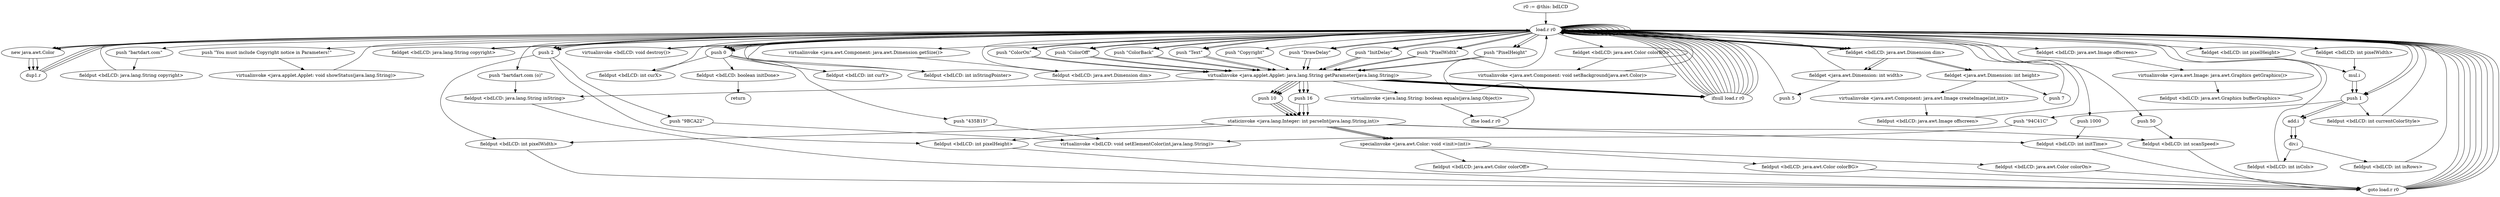 digraph "" {
    "r0 := @this: bdLCD"
    "load.r r0"
    "r0 := @this: bdLCD"->"load.r r0";
    "push \"ColorOn\""
    "load.r r0"->"push \"ColorOn\"";
    "virtualinvoke <java.applet.Applet: java.lang.String getParameter(java.lang.String)>"
    "push \"ColorOn\""->"virtualinvoke <java.applet.Applet: java.lang.String getParameter(java.lang.String)>";
    "ifnull load.r r0"
    "virtualinvoke <java.applet.Applet: java.lang.String getParameter(java.lang.String)>"->"ifnull load.r r0";
    "ifnull load.r r0"->"load.r r0";
    "new java.awt.Color"
    "load.r r0"->"new java.awt.Color";
    "dup1.r"
    "new java.awt.Color"->"dup1.r";
    "dup1.r"->"load.r r0";
    "load.r r0"->"push \"ColorOn\"";
    "push \"ColorOn\""->"virtualinvoke <java.applet.Applet: java.lang.String getParameter(java.lang.String)>";
    "push 16"
    "virtualinvoke <java.applet.Applet: java.lang.String getParameter(java.lang.String)>"->"push 16";
    "staticinvoke <java.lang.Integer: int parseInt(java.lang.String,int)>"
    "push 16"->"staticinvoke <java.lang.Integer: int parseInt(java.lang.String,int)>";
    "specialinvoke <java.awt.Color: void <init>(int)>"
    "staticinvoke <java.lang.Integer: int parseInt(java.lang.String,int)>"->"specialinvoke <java.awt.Color: void <init>(int)>";
    "fieldput <bdLCD: java.awt.Color colorOn>"
    "specialinvoke <java.awt.Color: void <init>(int)>"->"fieldput <bdLCD: java.awt.Color colorOn>";
    "goto load.r r0"
    "fieldput <bdLCD: java.awt.Color colorOn>"->"goto load.r r0";
    "goto load.r r0"->"load.r r0";
    "push \"ColorOff\""
    "load.r r0"->"push \"ColorOff\"";
    "push \"ColorOff\""->"virtualinvoke <java.applet.Applet: java.lang.String getParameter(java.lang.String)>";
    "virtualinvoke <java.applet.Applet: java.lang.String getParameter(java.lang.String)>"->"ifnull load.r r0";
    "ifnull load.r r0"->"load.r r0";
    "load.r r0"->"new java.awt.Color";
    "new java.awt.Color"->"dup1.r";
    "dup1.r"->"load.r r0";
    "load.r r0"->"push \"ColorOff\"";
    "push \"ColorOff\""->"virtualinvoke <java.applet.Applet: java.lang.String getParameter(java.lang.String)>";
    "virtualinvoke <java.applet.Applet: java.lang.String getParameter(java.lang.String)>"->"push 16";
    "push 16"->"staticinvoke <java.lang.Integer: int parseInt(java.lang.String,int)>";
    "staticinvoke <java.lang.Integer: int parseInt(java.lang.String,int)>"->"specialinvoke <java.awt.Color: void <init>(int)>";
    "fieldput <bdLCD: java.awt.Color colorOff>"
    "specialinvoke <java.awt.Color: void <init>(int)>"->"fieldput <bdLCD: java.awt.Color colorOff>";
    "fieldput <bdLCD: java.awt.Color colorOff>"->"goto load.r r0";
    "goto load.r r0"->"load.r r0";
    "push \"ColorBack\""
    "load.r r0"->"push \"ColorBack\"";
    "push \"ColorBack\""->"virtualinvoke <java.applet.Applet: java.lang.String getParameter(java.lang.String)>";
    "virtualinvoke <java.applet.Applet: java.lang.String getParameter(java.lang.String)>"->"ifnull load.r r0";
    "ifnull load.r r0"->"load.r r0";
    "load.r r0"->"new java.awt.Color";
    "new java.awt.Color"->"dup1.r";
    "dup1.r"->"load.r r0";
    "load.r r0"->"push \"ColorBack\"";
    "push \"ColorBack\""->"virtualinvoke <java.applet.Applet: java.lang.String getParameter(java.lang.String)>";
    "virtualinvoke <java.applet.Applet: java.lang.String getParameter(java.lang.String)>"->"push 16";
    "push 16"->"staticinvoke <java.lang.Integer: int parseInt(java.lang.String,int)>";
    "staticinvoke <java.lang.Integer: int parseInt(java.lang.String,int)>"->"specialinvoke <java.awt.Color: void <init>(int)>";
    "fieldput <bdLCD: java.awt.Color colorBG>"
    "specialinvoke <java.awt.Color: void <init>(int)>"->"fieldput <bdLCD: java.awt.Color colorBG>";
    "fieldput <bdLCD: java.awt.Color colorBG>"->"goto load.r r0";
    "goto load.r r0"->"load.r r0";
    "push \"Text\""
    "load.r r0"->"push \"Text\"";
    "push \"Text\""->"virtualinvoke <java.applet.Applet: java.lang.String getParameter(java.lang.String)>";
    "virtualinvoke <java.applet.Applet: java.lang.String getParameter(java.lang.String)>"->"ifnull load.r r0";
    "ifnull load.r r0"->"load.r r0";
    "load.r r0"->"load.r r0";
    "load.r r0"->"push \"Text\"";
    "push \"Text\""->"virtualinvoke <java.applet.Applet: java.lang.String getParameter(java.lang.String)>";
    "fieldput <bdLCD: java.lang.String inString>"
    "virtualinvoke <java.applet.Applet: java.lang.String getParameter(java.lang.String)>"->"fieldput <bdLCD: java.lang.String inString>";
    "fieldput <bdLCD: java.lang.String inString>"->"goto load.r r0";
    "goto load.r r0"->"load.r r0";
    "push \"bartdart.com\""
    "load.r r0"->"push \"bartdart.com\"";
    "fieldput <bdLCD: java.lang.String copyright>"
    "push \"bartdart.com\""->"fieldput <bdLCD: java.lang.String copyright>";
    "fieldput <bdLCD: java.lang.String copyright>"->"load.r r0";
    "fieldget <bdLCD: java.lang.String copyright>"
    "load.r r0"->"fieldget <bdLCD: java.lang.String copyright>";
    "fieldget <bdLCD: java.lang.String copyright>"->"load.r r0";
    "push \"Copyright\""
    "load.r r0"->"push \"Copyright\"";
    "push \"Copyright\""->"virtualinvoke <java.applet.Applet: java.lang.String getParameter(java.lang.String)>";
    "virtualinvoke <java.lang.String: boolean equals(java.lang.Object)>"
    "virtualinvoke <java.applet.Applet: java.lang.String getParameter(java.lang.String)>"->"virtualinvoke <java.lang.String: boolean equals(java.lang.Object)>";
    "ifne load.r r0"
    "virtualinvoke <java.lang.String: boolean equals(java.lang.Object)>"->"ifne load.r r0";
    "ifne load.r r0"->"load.r r0";
    "push \"You must include Copyright notice in Parameters!\""
    "load.r r0"->"push \"You must include Copyright notice in Parameters!\"";
    "virtualinvoke <java.applet.Applet: void showStatus(java.lang.String)>"
    "push \"You must include Copyright notice in Parameters!\""->"virtualinvoke <java.applet.Applet: void showStatus(java.lang.String)>";
    "virtualinvoke <java.applet.Applet: void showStatus(java.lang.String)>"->"load.r r0";
    "virtualinvoke <bdLCD: void destroy()>"
    "load.r r0"->"virtualinvoke <bdLCD: void destroy()>";
    "virtualinvoke <bdLCD: void destroy()>"->"load.r r0";
    "push \"DrawDelay\""
    "load.r r0"->"push \"DrawDelay\"";
    "push \"DrawDelay\""->"virtualinvoke <java.applet.Applet: java.lang.String getParameter(java.lang.String)>";
    "virtualinvoke <java.applet.Applet: java.lang.String getParameter(java.lang.String)>"->"ifnull load.r r0";
    "ifnull load.r r0"->"load.r r0";
    "load.r r0"->"load.r r0";
    "load.r r0"->"push \"DrawDelay\"";
    "push \"DrawDelay\""->"virtualinvoke <java.applet.Applet: java.lang.String getParameter(java.lang.String)>";
    "push 10"
    "virtualinvoke <java.applet.Applet: java.lang.String getParameter(java.lang.String)>"->"push 10";
    "push 10"->"staticinvoke <java.lang.Integer: int parseInt(java.lang.String,int)>";
    "fieldput <bdLCD: int scanSpeed>"
    "staticinvoke <java.lang.Integer: int parseInt(java.lang.String,int)>"->"fieldput <bdLCD: int scanSpeed>";
    "fieldput <bdLCD: int scanSpeed>"->"goto load.r r0";
    "goto load.r r0"->"load.r r0";
    "push \"InitDelay\""
    "load.r r0"->"push \"InitDelay\"";
    "push \"InitDelay\""->"virtualinvoke <java.applet.Applet: java.lang.String getParameter(java.lang.String)>";
    "virtualinvoke <java.applet.Applet: java.lang.String getParameter(java.lang.String)>"->"ifnull load.r r0";
    "ifnull load.r r0"->"load.r r0";
    "load.r r0"->"load.r r0";
    "load.r r0"->"push \"InitDelay\"";
    "push \"InitDelay\""->"virtualinvoke <java.applet.Applet: java.lang.String getParameter(java.lang.String)>";
    "virtualinvoke <java.applet.Applet: java.lang.String getParameter(java.lang.String)>"->"push 10";
    "push 10"->"staticinvoke <java.lang.Integer: int parseInt(java.lang.String,int)>";
    "fieldput <bdLCD: int initTime>"
    "staticinvoke <java.lang.Integer: int parseInt(java.lang.String,int)>"->"fieldput <bdLCD: int initTime>";
    "fieldput <bdLCD: int initTime>"->"goto load.r r0";
    "goto load.r r0"->"load.r r0";
    "push \"PixelWidth\""
    "load.r r0"->"push \"PixelWidth\"";
    "push \"PixelWidth\""->"virtualinvoke <java.applet.Applet: java.lang.String getParameter(java.lang.String)>";
    "virtualinvoke <java.applet.Applet: java.lang.String getParameter(java.lang.String)>"->"ifnull load.r r0";
    "ifnull load.r r0"->"load.r r0";
    "load.r r0"->"load.r r0";
    "load.r r0"->"push \"PixelWidth\"";
    "push \"PixelWidth\""->"virtualinvoke <java.applet.Applet: java.lang.String getParameter(java.lang.String)>";
    "virtualinvoke <java.applet.Applet: java.lang.String getParameter(java.lang.String)>"->"push 10";
    "push 10"->"staticinvoke <java.lang.Integer: int parseInt(java.lang.String,int)>";
    "fieldput <bdLCD: int pixelWidth>"
    "staticinvoke <java.lang.Integer: int parseInt(java.lang.String,int)>"->"fieldput <bdLCD: int pixelWidth>";
    "fieldput <bdLCD: int pixelWidth>"->"goto load.r r0";
    "goto load.r r0"->"load.r r0";
    "push \"PixelHeight\""
    "load.r r0"->"push \"PixelHeight\"";
    "push \"PixelHeight\""->"virtualinvoke <java.applet.Applet: java.lang.String getParameter(java.lang.String)>";
    "virtualinvoke <java.applet.Applet: java.lang.String getParameter(java.lang.String)>"->"ifnull load.r r0";
    "ifnull load.r r0"->"load.r r0";
    "load.r r0"->"load.r r0";
    "load.r r0"->"push \"PixelHeight\"";
    "push \"PixelHeight\""->"virtualinvoke <java.applet.Applet: java.lang.String getParameter(java.lang.String)>";
    "virtualinvoke <java.applet.Applet: java.lang.String getParameter(java.lang.String)>"->"push 10";
    "push 10"->"staticinvoke <java.lang.Integer: int parseInt(java.lang.String,int)>";
    "fieldput <bdLCD: int pixelHeight>"
    "staticinvoke <java.lang.Integer: int parseInt(java.lang.String,int)>"->"fieldput <bdLCD: int pixelHeight>";
    "fieldput <bdLCD: int pixelHeight>"->"goto load.r r0";
    "goto load.r r0"->"load.r r0";
    "push 0"
    "load.r r0"->"push 0";
    "fieldput <bdLCD: int curX>"
    "push 0"->"fieldput <bdLCD: int curX>";
    "fieldput <bdLCD: int curX>"->"load.r r0";
    "load.r r0"->"push 0";
    "fieldput <bdLCD: int curY>"
    "push 0"->"fieldput <bdLCD: int curY>";
    "fieldput <bdLCD: int curY>"->"load.r r0";
    "load.r r0"->"load.r r0";
    "virtualinvoke <java.awt.Component: java.awt.Dimension getSize()>"
    "load.r r0"->"virtualinvoke <java.awt.Component: java.awt.Dimension getSize()>";
    "fieldput <bdLCD: java.awt.Dimension dim>"
    "virtualinvoke <java.awt.Component: java.awt.Dimension getSize()>"->"fieldput <bdLCD: java.awt.Dimension dim>";
    "fieldput <bdLCD: java.awt.Dimension dim>"->"load.r r0";
    "load.r r0"->"load.r r0";
    "fieldget <bdLCD: java.awt.Dimension dim>"
    "load.r r0"->"fieldget <bdLCD: java.awt.Dimension dim>";
    "fieldget <java.awt.Dimension: int width>"
    "fieldget <bdLCD: java.awt.Dimension dim>"->"fieldget <java.awt.Dimension: int width>";
    "push 5"
    "fieldget <java.awt.Dimension: int width>"->"push 5";
    "push 5"->"load.r r0";
    "fieldget <bdLCD: int pixelWidth>"
    "load.r r0"->"fieldget <bdLCD: int pixelWidth>";
    "mul.i"
    "fieldget <bdLCD: int pixelWidth>"->"mul.i";
    "push 1"
    "mul.i"->"push 1";
    "add.i"
    "push 1"->"add.i";
    "div.i"
    "add.i"->"div.i";
    "fieldput <bdLCD: int inCols>"
    "div.i"->"fieldput <bdLCD: int inCols>";
    "fieldput <bdLCD: int inCols>"->"load.r r0";
    "load.r r0"->"load.r r0";
    "load.r r0"->"fieldget <bdLCD: java.awt.Dimension dim>";
    "fieldget <java.awt.Dimension: int height>"
    "fieldget <bdLCD: java.awt.Dimension dim>"->"fieldget <java.awt.Dimension: int height>";
    "push 7"
    "fieldget <java.awt.Dimension: int height>"->"push 7";
    "push 7"->"load.r r0";
    "fieldget <bdLCD: int pixelHeight>"
    "load.r r0"->"fieldget <bdLCD: int pixelHeight>";
    "fieldget <bdLCD: int pixelHeight>"->"mul.i";
    "mul.i"->"push 1";
    "push 1"->"add.i";
    "add.i"->"div.i";
    "fieldput <bdLCD: int inRows>"
    "div.i"->"fieldput <bdLCD: int inRows>";
    "fieldput <bdLCD: int inRows>"->"load.r r0";
    "load.r r0"->"load.r r0";
    "fieldget <bdLCD: java.awt.Color colorBG>"
    "load.r r0"->"fieldget <bdLCD: java.awt.Color colorBG>";
    "virtualinvoke <java.awt.Component: void setBackground(java.awt.Color)>"
    "fieldget <bdLCD: java.awt.Color colorBG>"->"virtualinvoke <java.awt.Component: void setBackground(java.awt.Color)>";
    "virtualinvoke <java.awt.Component: void setBackground(java.awt.Color)>"->"load.r r0";
    "load.r r0"->"push 0";
    "fieldput <bdLCD: int inStringPointer>"
    "push 0"->"fieldput <bdLCD: int inStringPointer>";
    "fieldput <bdLCD: int inStringPointer>"->"load.r r0";
    "load.r r0"->"push 1";
    "fieldput <bdLCD: int currentColorStyle>"
    "push 1"->"fieldput <bdLCD: int currentColorStyle>";
    "fieldput <bdLCD: int currentColorStyle>"->"load.r r0";
    "load.r r0"->"load.r r0";
    "load.r r0"->"load.r r0";
    "load.r r0"->"fieldget <bdLCD: java.awt.Dimension dim>";
    "fieldget <bdLCD: java.awt.Dimension dim>"->"fieldget <java.awt.Dimension: int width>";
    "fieldget <java.awt.Dimension: int width>"->"load.r r0";
    "load.r r0"->"fieldget <bdLCD: java.awt.Dimension dim>";
    "fieldget <bdLCD: java.awt.Dimension dim>"->"fieldget <java.awt.Dimension: int height>";
    "virtualinvoke <java.awt.Component: java.awt.Image createImage(int,int)>"
    "fieldget <java.awt.Dimension: int height>"->"virtualinvoke <java.awt.Component: java.awt.Image createImage(int,int)>";
    "fieldput <bdLCD: java.awt.Image offscreen>"
    "virtualinvoke <java.awt.Component: java.awt.Image createImage(int,int)>"->"fieldput <bdLCD: java.awt.Image offscreen>";
    "fieldput <bdLCD: java.awt.Image offscreen>"->"load.r r0";
    "load.r r0"->"load.r r0";
    "fieldget <bdLCD: java.awt.Image offscreen>"
    "load.r r0"->"fieldget <bdLCD: java.awt.Image offscreen>";
    "virtualinvoke <java.awt.Image: java.awt.Graphics getGraphics()>"
    "fieldget <bdLCD: java.awt.Image offscreen>"->"virtualinvoke <java.awt.Image: java.awt.Graphics getGraphics()>";
    "fieldput <bdLCD: java.awt.Graphics bufferGraphics>"
    "virtualinvoke <java.awt.Image: java.awt.Graphics getGraphics()>"->"fieldput <bdLCD: java.awt.Graphics bufferGraphics>";
    "fieldput <bdLCD: java.awt.Graphics bufferGraphics>"->"load.r r0";
    "load.r r0"->"push 0";
    "fieldput <bdLCD: boolean initDone>"
    "push 0"->"fieldput <bdLCD: boolean initDone>";
    "return"
    "fieldput <bdLCD: boolean initDone>"->"return";
    "ifnull load.r r0"->"load.r r0";
    "push 2"
    "load.r r0"->"push 2";
    "push 2"->"fieldput <bdLCD: int pixelHeight>";
    "ifnull load.r r0"->"load.r r0";
    "load.r r0"->"push 2";
    "push 2"->"fieldput <bdLCD: int pixelWidth>";
    "ifnull load.r r0"->"load.r r0";
    "push 1000"
    "load.r r0"->"push 1000";
    "push 1000"->"fieldput <bdLCD: int initTime>";
    "ifnull load.r r0"->"load.r r0";
    "push 50"
    "load.r r0"->"push 50";
    "push 50"->"fieldput <bdLCD: int scanSpeed>";
    "ifnull load.r r0"->"load.r r0";
    "push \"bartdart.com (o)\""
    "load.r r0"->"push \"bartdart.com (o)\"";
    "push \"bartdart.com (o)\""->"fieldput <bdLCD: java.lang.String inString>";
    "ifnull load.r r0"->"load.r r0";
    "load.r r0"->"push 2";
    "push \"9BCA22\""
    "push 2"->"push \"9BCA22\"";
    "virtualinvoke <bdLCD: void setElementColor(int,java.lang.String)>"
    "push \"9BCA22\""->"virtualinvoke <bdLCD: void setElementColor(int,java.lang.String)>";
    "ifnull load.r r0"->"load.r r0";
    "load.r r0"->"push 1";
    "push \"94C41C\""
    "push 1"->"push \"94C41C\"";
    "push \"94C41C\""->"virtualinvoke <bdLCD: void setElementColor(int,java.lang.String)>";
    "ifnull load.r r0"->"load.r r0";
    "load.r r0"->"push 0";
    "push \"435B15\""
    "push 0"->"push \"435B15\"";
    "push \"435B15\""->"virtualinvoke <bdLCD: void setElementColor(int,java.lang.String)>";
}
